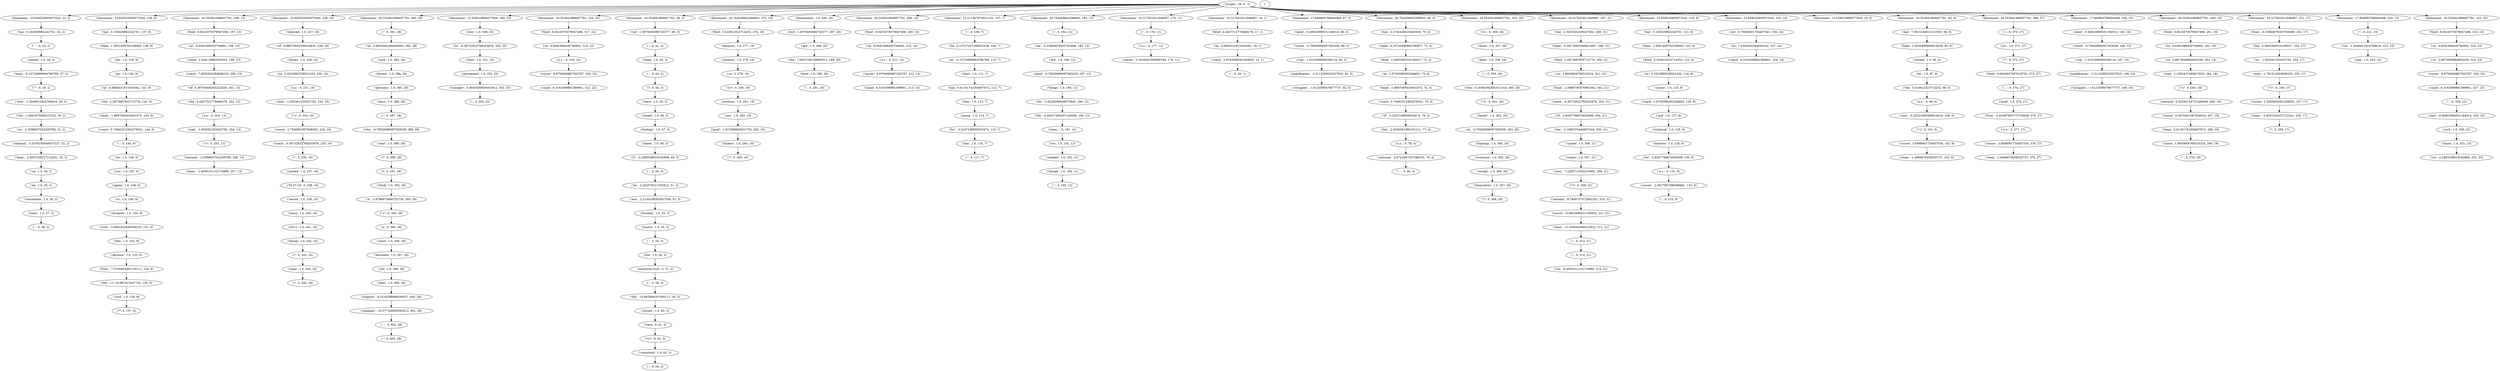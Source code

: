 strict digraph "" {
"('klinsmann', 23.658525905973342, 23, 2)";
"('coach', 2.9745098292384693, 19, 1)";
"('...', 0, 80, 4)";
"('than', 1.0, 399, 28)";
"('any', 1.0, 282, 19)";
"('team', 0.41181741504607672, 268, 18)";
"('.', 0, 313, 21)";
"('.', 0, 64, 3)";
"('fired', 5.524912523714252, 123, 8)";
"('u.s.', 0, 99, 6)";
"('-', 0, 314, 21)";
"('the', -3.1085374446667444, 305, 21)";
"('go', 1.0, 140, 9)";
"('good', -1.913389943631755, 283, 19)";
"('germany', 1.0, 385, 28)";
"('the', 2.2873687855713776, 142, 9)";
"('things', 1.0, 188, 12)";
"('has', 2.3203024339247262, 298, 21)";
"('klinsmann', 23.658525905973342, 136, 9)";
"('u.s.', 0, 131, 8)";
"('via', -8.4509101132718989, 315, 21)";
"('us', 2.8873949984654259, 325, 23)";
"('men', -7.2285712565219402, 308, 21)";
"('u.s.', 0, 231, 16)";
"(',', 0, 55, 3)";
"('!', 0, 259, 17)";
"('was', -2.2144199392957358, 52, 3)";
"('u.s.', 0, 203, 13)";
"('we', 1.0, 192, 12)";
"('.', 0, 20, 1)";
"('.', 0, 43, 3)";
"('as', 4.0884531815453062, 18, 1)";
"('klinsmann', 26.552841968657781, 196, 13)";
"('least', 1.0, 111, 7)";
"('about', 1.0, 48, 3)";
"('manager', -5.4845500650402812, 353, 25)";
"('fired', 4.4457312776666278, 17, 1)";
"('-', 0, 176, 11)";
"('espn', 1.0, 244, 16)";
"('let', 1.0, 139, 9)";
"('world', -0.70926996097583039, 166, 10)";
"('klinsmann', 23.658525905973342, 226, 16)";
"('``', 0, 25, 2)";
"('kelly', 1.0, 358, 26)";
"('.', 0, 133, 8)";
"('head', -2.6886700476962062, 302, 21)";
"('been', 0.10720996964786877, 71, 4)";
"('honest', 1.0, 54, 3)";
"('just', 1.3979400086720377, 287, 20)";
"('soccer', 2.7546801907848302, 234, 16)";
"('you', 1.0, 147, 9)";
"('soccer', -2.0617997398388681, 132, 8)";
"('this', 1.0, 152, 9)";
"('.', 0, 50, 3)";
"(')', 0, 245, 16)";
"('as', 7.4302832384658162, 337, 24)";
"('feelings', 1.0, 47, 3)";
"('men', -0.22521000306914818, 100, 6)";
"('as', 5.2023965338521432, 124, 8)";
"('fired', 9.8416375079047498, 323, 23)";
"('united', 1.0, 306, 21)";
"('.', 0, 354, 25)";
"('as', 4.0884531815453062, 141, 9)";
"('fired', 6.6040937697618762, 373, 27)";
"('klinsmann', 26.552841968657781, 380, 28)";
"('app', 1.0, 223, 15)";
"('from', -7.0195463491129111, 154, 9)";
"('has', 5.183029962242701, 24, 2)";
"('an', 1.0, 35, 2)";
"('klinsmann', 13.528419686577809, 348, 25)";
"('at', -0.10720996964786789, 110, 7)";
"('do', 1.0, 146, 9)";
"('amid', -0.40823996531184914, 165, 10)";
"('disagree', 1.0, 150, 9)";
"('soccer', 6.3670401387526034, 267, 18)";
"('has', 5.183029962242701, 137, 9)";
"(',', 0, 58, 3)";
"('for', -2.6226599046075849, 189, 12)";
"('sack', 1.0, 383, 28)";
"('who', -0.70926996097583039, 388, 28)";
"('klinsmann', 26.552841968657781, 316, 22)";
"('the', -11.741987413047742, 155, 9)";
"(',', 0, 184, 12)";
"('as', 9.6581699430794892, 210, 14)";
"('have', 1.0, 45, 3)";
"('u.s.', 0, 211, 14)";
"('were', 0, 61, 3)";
"('head', -1.9897000433601875, 143, 9)";
"('klinsmann', 26.552841968657781, 39, 3)";
"('klinsmann', 20.764209843288903, 275, 19)";
"('qualification', -1.3113299523037925, 168, 10)";
"(\"n't\", 0, 62, 3)";
"('struggles', -1.6123599479677737, 92, 5)";
"('jurgen', 29, 0, -1)";
"('klinesmann', 1.0, 286, 20)";
"('u.s.', 0, 377, 27)";
"('england', -4.3216299089436037, 400, 28)";
"('.', 0, 38, 2)";
"('klinsmann', 26.552841968657781, 208, 14)";
"('since', 1.0, 240, 16)";
"('u.s.', 0, 319, 22)";
"(\"'s\", 0, 361, 26)";
"('coach', 1.8605664769316324, 269, 18)";
"('that', 1.0, 113, 7)";
"('basis', 1.0, 37, 2)";
"('soccer', 5.1629201560966784, 178, 11)";
"('going', 1.0, 114, 7)";
"('the', 4.4457312776666278, 202, 13)";
"('klinsmann', 22.211367874631122, 107, 7)";
"('been', -0.59176003468814997, 299, 21)";
"('?', 0, 157, 9)";
"('technical', 1.0, 128, 8)";
"('us', 2.8873949984654259, 263, 18)";
"('vs.', 0, 356, 26)";
"('ussf', 1.0, 156, 9)";
"('of', 0.98970004336018835, 228, 16)";
"(\"'s\", 0, 394, 28)";
"('been', 2.9030899869919438, 95, 6)";
"('produce', 1.0, 281, 19)";
"('soccer', 9.9794000867203767, 212, 14)";
"('jur', 1.0, 371, 27)";
"('of', 0.38764005203222629, 201, 13)";
"('did', 1.0, 186, 12)";
"(';', 0, 387, 28)";
"('.', 0, 41, 3)";
"('team', -2.4509101132718989, 207, 13)";
"('the', -10.662806167000117, 59, 3)";
"('duties', 1.0, 229, 16)";
"('soccer', 1.5505602081289052, 257, 17)";
"('fired', 9.8416375079047498, 209, 14)";
"('klinsmann', 20.764209843288903, 183, 12)";
"('soccer', 3.9588001734407534, 378, 27)";
"('head', 2.204119982655925, 199, 13)";
"('america', 1.0, 278, 19)";
"('ca', 0, 279, 19)";
"('head', -1.9897000433601875, 74, 4)";
"('coach', 6.3163398861589801, 213, 14)";
"('the', 5.524912523714252, 98, 6)";
"('desirable', 1.0, 397, 28)";
"('director', 1.0, 129, 8)";
"('better', 1.0, 362, 26)";
"('who', 0.19382002601611314, 360, 26)";
"('parted', 1.0, 26, 2)";
"('immediate', 1.0, 36, 2)";
"('u.s.', 0, 78, 4)";
"('states', 1.0, 307, 21)";
"('with', -1.2940912924769616, 29, 2)";
"('cup', -1.0102999566398116, 167, 10)";
"('of', -3.2247198959355474, 76, 4)";
"('him', 1.0, 116, 7)";
"('usmnt', 1.0, 125, 8)";
"('the', -2.0293561986191211, 77, 4)";
"('he', -3.202576311355612, 51, 3)";
"('klinsmann', 19.317051811946687, 175, 11)";
"('us', 3.6655462488490693, 382, 28)";
"('national', -5.6722687557546525, 79, 4)";
"('a', 0, 395, 28)";
"('--', 0, 370, 27)";
"('manager', -10.377340095392412, 401, 28)";
"('the', 7.6832750158095013, 289, 20)";
"('except', 1.0, 366, 26)";
"('been', 1.5051499783199063, 138, 9)";
"('with', -5.5881825849539233, 151, 9)";
"('men', 2.1092437480817825, 264, 18)";
"('us', -1.003361253452792, 254, 17)";
"('boss', 1.0, 386, 28)";
"('struggles', -1.6123599479677737, 169, 10)";
"('soccer', 9.9794000867203767, 320, 22)";
"('coach', 6.3163398861589801, 321, 22)";
"('fired', 2.2873687855713776, 300, 21)";
"('good', -0.70926996097583039, 187, 12)";
"('kickers', 1.0, 284, 19)";
"('blaming', 1.0, 364, 26)";
"('from', -0.81697003775729948, 376, 27)";
"(';', 0, 236, 16)";
"('next', 1.0, 389, 28)";
"('via', -1.2940912924769616, 222, 15)";
"(\"'s\", 0, 233, 16)";
"('coach', 2.9745098292384693, 126, 8)";
"('national', 0.55294124731449568, 266, 18)";
"('klinsmann', 19.317051811946687, 16, 1)";
"('coach', -0.36732022768203976, 303, 21)";
"('brian', 1.0, 357, 26)";
"('klinsmann', 17.869893780604468, 87, 5)";
"('klinsmann', 20.764209843288903, 69, 4)";
"('coach', 6.3163398861589801, 327, 23)";
"(\"''\", 0, 28, 2)";
"('.', 0, 291, 20)";
"('now', 1.0, 349, 25)";
"(',', 0, 145, 9)";
"('as', 9.6581699430794892, 324, 23)";
"('coach', 6.3163398861589801, 338, 24)";
"('results', 1.0, 60, 3)";
"('coach', -0.36732022768203976, 235, 16)";
"('coach', 0.74662312462479541, 144, 9)";
"('but', 1.0, 56, 3)";
"('?', 0, 390, 28)";
"('i', 0, 44, 3)";
"(\"'s\", 0, 101, 6)";
"('it', -3.6796975660752738, 393, 28)";
"('boot', 1.0, 290, 20)";
"('klinsmann', 26.552841968657781, 355, 26)";
"('coach', 0.74662312462479541, 75, 4)";
"('change', 1.0, 194, 12)";
"('.', 0, 403, 28)";
"('permanent', 1.0, 352, 25)";
"('it', -2.2483338019162868, 49, 3)";
"('and', 1.0, 127, 8)";
"('as', 9.6581699430794892, 318, 22)";
"('has', 3.2745449433640506, 70, 4)";
"('";
"(\"'s\", 0, 265, 18)";
"(\"'\", 0, 372, 27)";
"('team..', 0, 191, 12)";
"('the', 3.3665500316190027, 253, 17)";
"('men', -1.003361253452792, 204, 13)";
"('hiring', 1.0, 242, 16)";
"('klinsmann', 19.317051811946687, 297, 21)";
"('everyone', 1.0, 365, 26)";
"('agree', 1.0, 148, 9)";
"(\"'s\", 0, 256, 17)";
"('axed', 1.0, 375, 27)";
"('their', 1.0, 351, 25)";
"('dang', 1.0, 42, 3)";
"('?', 0, 368, 26)";
"(\"n't\", 0, 280, 19)";
"('i', 0, 391, 28)";
"('because', 1.0, 277, 19)";
"('think', 1.0, 392, 28)";
"(\"'s\", 0, 309, 21)";
"('as', 2.9745098292384693, 73, 4)";
"('consistent', 1.0, 63, 3)";
"('...', 0, 374, 27)";
"('he', 0.13727247168202528, 109, 7)";
"('";
"('soccer', -8.0823996531184932, 311, 21)";
"('record', 1.0, 239, 16)";
"('us', -2.5596637542200789, 31, 2)";
"('relieved', 1.0, 227, 16)";
"('team', -3.4051526227112241, 33, 2)";
"('posted', 1.0, 237, 16)";
"('via', -2.2483338019162868, 332, 23)";
"('has', 7.0915149811213505, 94, 6)";
"('team', -3.4051526227112241, 258, 17)";
"('needed', 1.0, 193, 12)";
"('.', 0, 270, 18)";
"('national', -2.5596637542200789, 206, 13)";
"('for', -3.2247198959355474, 115, 7)";
"('klinsmann', 23.658525905973342, 120, 8)";
"('klinsmann', 23.658525905973342, 335, 24)";
"('-', 0, 221, 15)";
"('out', 0.79588001734407543, 336, 24)";
"('got', 1.0, 288, 20)";
"('times', 1.0, 331, 23)";
"('the', -0.95017495257149598, 190, 12)";
"('amid', -0.40823996531184914, 88, 5)";
"('from', -0.33984878303763688, 252, 17)";
"('mixed', 1.0, 46, 3)";
"('klinsmann', 13.528419686577809, 10, 0)";
"('coach', 7.4302832384658162, 200, 13)";
"('brutally', 1.0, 53, 3)";
"('the', 1.2081875395237525, 30, 2)";
"('he', -0.33984878303763688, 185, 12)";
"('or', 1.0, 149, 9)";
"('qualification', -1.3113299523037925, 91, 5)";
"('u.s.', 0, 177, 11)";
"('team', -11.039092698225822, 312, 21)";
"('more', 1.0, 396, 28)";
"('as', 5.2023965338521432, 230, 16)";
"('klinsmann', 26.552841968657781, 93, 6)";
"('of', -3.8267798872635099, 304, 21)";
"('soccer', 9.9794000867203767, 326, 23)";
"('klinsmann', 26.552841968657781, 369, 27)";
"('as', 9.6581699430794892, 198, 13)";
"('as', 9.6581699430794892, 262, 18)";
"('national', -8.7848737572892261, 310, 21)";
"('-', 0, 328, 23)";
"('by', 1.0, 97, 6)";
"('on', 1.0, 34, 2)";
"('has', 0.41181741504607672, 112, 7)";
"('fired', 9.8416375079047498, 317, 22)";
"('?', 0, 285, 19)";
"('klinsmann', 17.869893780604468, 164, 10)";
"('out', 1.3979400086720377, 40, 3)";
"('execution-wise', 0, 57, 3)";
"('men', -1.003361253452792, 232, 16)";
"('fired', 3.3665500316190027, 72, 4)";
"('klinsmann', 26.552841968657781, 260, 18)";
"('cup', -1.0102999566398116, 90, 5)";
"('york', 1.0, 330, 23)";
"('team', -1.4966676038325737, 103, 6)";
"('national', -3.3378150046037227, 32, 2)";
"('55-27-16', 0, 238, 16)";
"('.', 0, 195, 12)";
"('fired', 9.8416375079047498, 197, 13)";
"('ways', -0.10720996964786789, 27, 2)";
"(\"'s\", 0, 205, 13)";
"('at', -0.70926996097583039, 363, 26)";
"('.', 0, 117, 7)";
"('sacked', 1.0, 96, 6)";
"('(', 0, 243, 16)";
"('former', 1.0, 384, 28)";
"('world', -0.70926996097583039, 89, 5)";
"('klinsmann', 19.317051811946687, 251, 17)";
"('been', 1.5051499783199063, 122, 8)";
"('2011', 1.0, 241, 16)";
"('new', -0.40823996531184914, 329, 23)";
"('for', -3.8267798872635099, 130, 8)";
"('fired', 9.8416375079047498, 261, 18)";
"('klinsmann', 17.869893780604468, 220, 15)";
"('themselves', 1.0, 367, 26)";
"('has', 5.183029962242701, 121, 8)";
"('team', -1.4966676038325737, 379, 27)";
"('.', 0, 108, 7)";
"('soccer', 3.9588001734407534, 102, 6)";
"('...', 0, 402, 28)";
"('fired', 5.524912523714252, 276, 19)";
"('as', 1.8605664769316324, 301, 21)";
"('as', -0.36732022768203976, 350, 25)";
"('decision', 1.0, 153, 9)";
"('men', -1.781512503836435, 255, 17)";
"('job', 1.0, 398, 28)";
"('klinsmann', 26.552841968657781, 322, 23)";
"('klinsmann', 23.658525905973342, 23, 2)" -> "('has', 5.183029962242701, 24, 2)";
"('coach', 2.9745098292384693, 19, 1)" -> "('.', 0, 20, 1)";
"('than', 1.0, 399, 28)" -> "('england', -4.3216299089436037, 400, 28)";
"('any', 1.0, 282, 19)" -> "('good', -1.913389943631755, 283, 19)";
"('team', 0.41181741504607672, 268, 18)" -> "('coach', 1.8605664769316324, 269, 18)";
"('.', 0, 313, 21)" -> "('-', 0, 314, 21)";
"('fired', 5.524912523714252, 123, 8)" -> "('as', 5.2023965338521432, 124, 8)";
"('u.s.', 0, 99, 6)" -> "('men', -0.22521000306914818, 100, 6)";
"('-', 0, 314, 21)" -> "('via', -8.4509101132718989, 315, 21)";
"('the', -3.1085374446667444, 305, 21)" -> "('united', 1.0, 306, 21)";
"('go', 1.0, 140, 9)" -> "('as', 4.0884531815453062, 141, 9)";
"('good', -1.913389943631755, 283, 19)" -> "('kickers', 1.0, 284, 19)";
"('germany', 1.0, 385, 28)" -> "('boss', 1.0, 386, 28)";
"('the', 2.2873687855713776, 142, 9)" -> "('head', -1.9897000433601875, 143, 9)";
"('things', 1.0, 188, 12)" -> "('for', -2.6226599046075849, 189, 12)";
"('has', 2.3203024339247262, 298, 21)" -> "('been', -0.59176003468814997, 299, 21)";
"('klinsmann', 23.658525905973342, 136, 9)" -> "('has', 5.183029962242701, 137, 9)";
"('u.s.', 0, 131, 8)" -> "('soccer', -2.0617997398388681, 132, 8)";
"('us', 2.8873949984654259, 325, 23)" -> "('soccer', 9.9794000867203767, 326, 23)";
"('men', -7.2285712565219402, 308, 21)" -> "(\"'s\", 0, 309, 21)";
"('u.s.', 0, 231, 16)" -> "('men', -1.003361253452792, 232, 16)";
"(',', 0, 55, 3)" -> "('but', 1.0, 56, 3)";
"('was', -2.2144199392957358, 52, 3)" -> "('brutally', 1.0, 53, 3)";
"('u.s.', 0, 203, 13)" -> "('men', -1.003361253452792, 204, 13)";
"('we', 1.0, 192, 12)" -> "('needed', 1.0, 193, 12)";
"('.', 0, 43, 3)" -> "('i', 0, 44, 3)";
"('as', 4.0884531815453062, 18, 1)" -> "('coach', 2.9745098292384693, 19, 1)";
"('klinsmann', 26.552841968657781, 196, 13)" -> "('fired', 9.8416375079047498, 197, 13)";
"('least', 1.0, 111, 7)" -> "('has', 0.41181741504607672, 112, 7)";
"('about', 1.0, 48, 3)" -> "('it', -2.2483338019162868, 49, 3)";
"('manager', -5.4845500650402812, 353, 25)" -> "('.', 0, 354, 25)";
"('fired', 4.4457312776666278, 17, 1)" -> "('as', 4.0884531815453062, 18, 1)";
"('-', 0, 176, 11)" -> "('u.s.', 0, 177, 11)";
"('espn', 1.0, 244, 16)" -> "(')', 0, 245, 16)";
"('let', 1.0, 139, 9)" -> "('go', 1.0, 140, 9)";
"('world', -0.70926996097583039, 166, 10)" -> "('cup', -1.0102999566398116, 167, 10)";
"('klinsmann', 23.658525905973342, 226, 16)" -> "('relieved', 1.0, 227, 16)";
"('``', 0, 25, 2)" -> "('parted', 1.0, 26, 2)";
"('kelly', 1.0, 358, 26)" -> "(':', 0, 359, 26)";
"('head', -2.6886700476962062, 302, 21)" -> "('coach', -0.36732022768203976, 303, 21)";
"('been', 0.10720996964786877, 71, 4)" -> "('fired', 3.3665500316190027, 72, 4)";
"('honest', 1.0, 54, 3)" -> "(',', 0, 55, 3)";
"('just', 1.3979400086720377, 287, 20)" -> "('got', 1.0, 288, 20)";
"('soccer', 2.7546801907848302, 234, 16)" -> "('coach', -0.36732022768203976, 235, 16)";
"('you', 1.0, 147, 9)" -> "('agree', 1.0, 148, 9)";
"('soccer', -2.0617997398388681, 132, 8)" -> "('.', 0, 133, 8)";
"('this', 1.0, 152, 9)" -> "('decision', 1.0, 153, 9)";
"('.', 0, 50, 3)" -> "('he', -3.202576311355612, 51, 3)";
"('as', 7.4302832384658162, 337, 24)" -> "('coach', 6.3163398861589801, 338, 24)";
"('feelings', 1.0, 47, 3)" -> "('about', 1.0, 48, 3)";
"('men', -0.22521000306914818, 100, 6)" -> "(\"'s\", 0, 101, 6)";
"('as', 5.2023965338521432, 124, 8)" -> "('usmnt', 1.0, 125, 8)";
"('fired', 9.8416375079047498, 323, 23)" -> "('as', 9.6581699430794892, 324, 23)";
"('united', 1.0, 306, 21)" -> "('states', 1.0, 307, 21)";
"('as', 4.0884531815453062, 141, 9)" -> "('the', 2.2873687855713776, 142, 9)";
"('fired', 6.6040937697618762, 373, 27)" -> "('...', 0, 374, 27)";
"('klinsmann', 26.552841968657781, 380, 28)" -> "(':', 0, 381, 28)";
"('from', -7.0195463491129111, 154, 9)" -> "('the', -11.741987413047742, 155, 9)";
"('has', 5.183029962242701, 24, 2)" -> "('``', 0, 25, 2)";
"('an', 1.0, 35, 2)" -> "('immediate', 1.0, 36, 2)";
"('klinsmann', 13.528419686577809, 348, 25)" -> "('now', 1.0, 349, 25)";
"('at', -0.10720996964786789, 110, 7)" -> "('least', 1.0, 111, 7)";
"('do', 1.0, 146, 9)" -> "('you', 1.0, 147, 9)";
"('amid', -0.40823996531184914, 165, 10)" -> "('world', -0.70926996097583039, 166, 10)";
"('disagree', 1.0, 150, 9)" -> "('with', -5.5881825849539233, 151, 9)";
"('soccer', 6.3670401387526034, 267, 18)" -> "('team', 0.41181741504607672, 268, 18)";
"('has', 5.183029962242701, 137, 9)" -> "('been', 1.5051499783199063, 138, 9)";
"(',', 0, 58, 3)" -> "('the', -10.662806167000117, 59, 3)";
"('for', -2.6226599046075849, 189, 12)" -> "('the', -0.95017495257149598, 190, 12)";
"('sack', 1.0, 383, 28)" -> "('former', 1.0, 384, 28)";
"('who', -0.70926996097583039, 388, 28)" -> "('next', 1.0, 389, 28)";
"('klinsmann', 26.552841968657781, 316, 22)" -> "('fired', 9.8416375079047498, 317, 22)";
"('the', -11.741987413047742, 155, 9)" -> "('ussf', 1.0, 156, 9)";
"(',', 0, 184, 12)" -> "('he', -0.33984878303763688, 185, 12)";
"('as', 9.6581699430794892, 210, 14)" -> "('u.s.', 0, 211, 14)";
"('have', 1.0, 45, 3)" -> "('mixed', 1.0, 46, 3)";
"('u.s.', 0, 211, 14)" -> "('soccer', 9.9794000867203767, 212, 14)";
"('were', 0, 61, 3)" -> "(\"n't\", 0, 62, 3)";
"('head', -1.9897000433601875, 143, 9)" -> "('coach', 0.74662312462479541, 144, 9)";
"('klinsmann', 26.552841968657781, 39, 3)" -> "('out', 1.3979400086720377, 40, 3)";
"('klinsmann', 20.764209843288903, 275, 19)" -> "('fired', 5.524912523714252, 276, 19)";
"('qualification', -1.3113299523037925, 168, 10)" -> "('struggles', -1.6123599479677737, 169, 10)";
"(\"n't\", 0, 62, 3)" -> "('consistent', 1.0, 63, 3)";
"('jurgen', 29, 0, -1)" -> "('klinsmann', 23.658525905973342, 23, 2)";
"('jurgen', 29, 0, -1)" -> "('klinsmann', 17.869893780604468, 164, 10)";
"('jurgen', 29, 0, -1)" -> "('klinsmann', 26.552841968657781, 316, 22)";
"('jurgen', 29, 0, -1)" -> "('klinsmann', 26.552841968657781, 355, 26)";
"('jurgen', 29, 0, -1)" -> "('klinsmann', 26.552841968657781, 260, 18)";
"('jurgen', 29, 0, -1)" -> "('klinesmann', 1.0, 286, 20)";
"('jurgen', 29, 0, -1)" -> "('klinsmann', 23.658525905973342, 226, 16)";
"('jurgen', 29, 0, -1)" -> "('klinsmann', 23.658525905973342, 120, 8)";
"('jurgen', 29, 0, -1)" -> "('klinsmann', 23.658525905973342, 335, 24)";
"('jurgen', 29, 0, -1)" -> "('klinsmann', 20.764209843288903, 183, 12)";
"('jurgen', 29, 0, -1)" -> "('klinsmann', 26.552841968657781, 39, 3)";
"('jurgen', 29, 0, -1)" -> "('klinsmann', 20.764209843288903, 275, 19)";
"('jurgen', 29, 0, -1)" -> "('klinsmann', 26.552841968657781, 322, 23)";
"('jurgen', 29, 0, -1)" -> "('klinsmann', 19.317051811946687, 297, 21)";
"('jurgen', 29, 0, -1)" -> "('klinsmann', 13.528419686577809, 10, 0)";
"('jurgen', 29, 0, -1)" -> "('klinsmann', 19.317051811946687, 251, 17)";
"('jurgen', 29, 0, -1)" -> "('klinsmann', 19.317051811946687, 16, 1)";
"('jurgen', 29, 0, -1)" -> "('klinsmann', 23.658525905973342, 136, 9)";
"('jurgen', 29, 0, -1)" -> "('klinsmann', 26.552841968657781, 208, 14)";
"('jurgen', 29, 0, -1)" -> "('klinsmann', 26.552841968657781, 380, 28)";
"('jurgen', 29, 0, -1)" -> "('klinsmann', 17.869893780604468, 87, 5)";
"('jurgen', 29, 0, -1)" -> "('klinsmann', 20.764209843288903, 69, 4)";
"('jurgen', 29, 0, -1)" -> "('klinsmann', 17.869893780604468, 220, 15)";
"('jurgen', 29, 0, -1)" -> "('klinsmann', 26.552841968657781, 93, 6)";
"('jurgen', 29, 0, -1)" -> "('klinsmann', 22.211367874631122, 107, 7)";
"('jurgen', 29, 0, -1)" -> "('klinsmann', 26.552841968657781, 369, 27)";
"('jurgen', 29, 0, -1)" -> "('klinsmann', 26.552841968657781, 196, 13)";
"('jurgen', 29, 0, -1)" -> "('klinsmann', 13.528419686577809, 348, 25)";
"('jurgen', 29, 0, -1)" -> "('klinsmann', 19.317051811946687, 175, 11)";
"('klinesmann', 1.0, 286, 20)" -> "('just', 1.3979400086720377, 287, 20)";
"('u.s.', 0, 377, 27)" -> "('soccer', 3.9588001734407534, 378, 27)";
"('england', -4.3216299089436037, 400, 28)" -> "('manager', -10.377340095392412, 401, 28)";
"('klinsmann', 26.552841968657781, 208, 14)" -> "('fired', 9.8416375079047498, 209, 14)";
"('since', 1.0, 240, 16)" -> "('2011', 1.0, 241, 16)";
"('u.s.', 0, 319, 22)" -> "('soccer', 9.9794000867203767, 320, 22)";
"(\"'s\", 0, 361, 26)" -> "('better', 1.0, 362, 26)";
"('coach', 1.8605664769316324, 269, 18)" -> "('.', 0, 270, 18)";
"('that', 1.0, 113, 7)" -> "('going', 1.0, 114, 7)";
"('basis', 1.0, 37, 2)" -> "('.', 0, 38, 2)";
"('going', 1.0, 114, 7)" -> "('for', -3.2247198959355474, 115, 7)";
"('the', 4.4457312776666278, 202, 13)" -> "('u.s.', 0, 203, 13)";
"('klinsmann', 22.211367874631122, 107, 7)" -> "('.', 0, 108, 7)";
"('been', -0.59176003468814997, 299, 21)" -> "('fired', 2.2873687855713776, 300, 21)";
"('technical', 1.0, 128, 8)" -> "('director', 1.0, 129, 8)";
"('us', 2.8873949984654259, 263, 18)" -> "('men', 2.1092437480817825, 264, 18)";
"('vs.', 0, 356, 26)" -> "('brian', 1.0, 357, 26)";
"('ussf', 1.0, 156, 9)" -> "('?', 0, 157, 9)";
"('of', 0.98970004336018835, 228, 16)" -> "('duties', 1.0, 229, 16)";
"(\"'s\", 0, 394, 28)" -> "('a', 0, 395, 28)";
"('been', 2.9030899869919438, 95, 6)" -> "('sacked', 1.0, 96, 6)";
"('produce', 1.0, 281, 19)" -> "('any', 1.0, 282, 19)";
"('soccer', 9.9794000867203767, 212, 14)" -> "('coach', 6.3163398861589801, 213, 14)";
"('jur', 1.0, 371, 27)" -> "(\"'\", 0, 372, 27)";
"('of', 0.38764005203222629, 201, 13)" -> "('the', 4.4457312776666278, 202, 13)";
"('did', 1.0, 186, 12)" -> "('good', -0.70926996097583039, 187, 12)";
"(';', 0, 387, 28)" -> "('who', -0.70926996097583039, 388, 28)";
"('.', 0, 41, 3)" -> "('dang', 1.0, 42, 3)";
"('the', -10.662806167000117, 59, 3)" -> "('results', 1.0, 60, 3)";
"('duties', 1.0, 229, 16)" -> "('as', 5.2023965338521432, 230, 16)";
"('soccer', 1.5505602081289052, 257, 17)" -> "('team', -3.4051526227112241, 258, 17)";
"('fired', 9.8416375079047498, 209, 14)" -> "('as', 9.6581699430794892, 210, 14)";
"('klinsmann', 20.764209843288903, 183, 12)" -> "(',', 0, 184, 12)";
"('soccer', 3.9588001734407534, 378, 27)" -> "('team', -1.4966676038325737, 379, 27)";
"('head', 2.204119982655925, 199, 13)" -> "('coach', 7.4302832384658162, 200, 13)";
"('america', 1.0, 278, 19)" -> "('ca', 0, 279, 19)";
"('ca', 0, 279, 19)" -> "(\"n't\", 0, 280, 19)";
"('head', -1.9897000433601875, 74, 4)" -> "('coach', 0.74662312462479541, 75, 4)";
"('the', 5.524912523714252, 98, 6)" -> "('u.s.', 0, 99, 6)";
"('desirable', 1.0, 397, 28)" -> "('job', 1.0, 398, 28)";
"('director', 1.0, 129, 8)" -> "('for', -3.8267798872635099, 130, 8)";
"('better', 1.0, 362, 26)" -> "('at', -0.70926996097583039, 363, 26)";
"('who', 0.19382002601611314, 360, 26)" -> "(\"'s\", 0, 361, 26)";
"('parted', 1.0, 26, 2)" -> "('ways', -0.10720996964786789, 27, 2)";
"('immediate', 1.0, 36, 2)" -> "('basis', 1.0, 37, 2)";
"('u.s.', 0, 78, 4)" -> "('national', -5.6722687557546525, 79, 4)";
"('states', 1.0, 307, 21)" -> "('men', -7.2285712565219402, 308, 21)";
"('with', -1.2940912924769616, 29, 2)" -> "('the', 1.2081875395237525, 30, 2)";
"('cup', -1.0102999566398116, 167, 10)" -> "('qualification', -1.3113299523037925, 168, 10)";
"('of', -3.2247198959355474, 76, 4)" -> "('the', -2.0293561986191211, 77, 4)";
"('him', 1.0, 116, 7)" -> "('.', 0, 117, 7)";
"('usmnt', 1.0, 125, 8)" -> "('coach', 2.9745098292384693, 126, 8)";
"('the', -2.0293561986191211, 77, 4)" -> "('u.s.', 0, 78, 4)";
"('he', -3.202576311355612, 51, 3)" -> "('was', -2.2144199392957358, 52, 3)";
"('klinsmann', 19.317051811946687, 175, 11)" -> "('-', 0, 176, 11)";
"('us', 3.6655462488490693, 382, 28)" -> "('sack', 1.0, 383, 28)";
"('national', -5.6722687557546525, 79, 4)" -> "('...', 0, 80, 4)";
"('a', 0, 395, 28)" -> "('more', 1.0, 396, 28)";
"('--', 0, 370, 27)" -> "('jur', 1.0, 371, 27)";
"('manager', -10.377340095392412, 401, 28)" -> "('...', 0, 402, 28)";
"('the', 7.6832750158095013, 289, 20)" -> "('boot', 1.0, 290, 20)";
"('except', 1.0, 366, 26)" -> "('themselves', 1.0, 367, 26)";
"('been', 1.5051499783199063, 138, 9)" -> "('let', 1.0, 139, 9)";
"('with', -5.5881825849539233, 151, 9)" -> "('this', 1.0, 152, 9)";
"('men', 2.1092437480817825, 264, 18)" -> "(\"'s\", 0, 265, 18)";
"('us', -1.003361253452792, 254, 17)" -> "('men', -1.781512503836435, 255, 17)";
"('boss', 1.0, 386, 28)" -> "(';', 0, 387, 28)";
"('soccer', 9.9794000867203767, 320, 22)" -> "('coach', 6.3163398861589801, 321, 22)";
"('fired', 2.2873687855713776, 300, 21)" -> "('as', 1.8605664769316324, 301, 21)";
"('good', -0.70926996097583039, 187, 12)" -> "('things', 1.0, 188, 12)";
"('kickers', 1.0, 284, 19)" -> "('?', 0, 285, 19)";
"('blaming', 1.0, 364, 26)" -> "('everyone', 1.0, 365, 26)";
"('from', -0.81697003775729948, 376, 27)" -> "('u.s.', 0, 377, 27)";
"(';', 0, 236, 16)" -> "('posted', 1.0, 237, 16)";
"('next', 1.0, 389, 28)" -> "('?', 0, 390, 28)";
"('via', -1.2940912924769616, 222, 15)" -> "('app', 1.0, 223, 15)";
"(\"'s\", 0, 233, 16)" -> "('soccer', 2.7546801907848302, 234, 16)";
"('coach', 2.9745098292384693, 126, 8)" -> "('and', 1.0, 127, 8)";
"('national', 0.55294124731449568, 266, 18)" -> "('soccer', 6.3670401387526034, 267, 18)";
"('klinsmann', 19.317051811946687, 16, 1)" -> "('fired', 4.4457312776666278, 17, 1)";
"('coach', -0.36732022768203976, 303, 21)" -> "('of', -3.8267798872635099, 304, 21)";
"('brian', 1.0, 357, 26)" -> "('kelly', 1.0, 358, 26)";
"('klinsmann', 17.869893780604468, 87, 5)" -> "('amid', -0.40823996531184914, 88, 5)";
"('klinsmann', 20.764209843288903, 69, 4)" -> "('has', 3.2745449433640506, 70, 4)";
"('coach', 6.3163398861589801, 327, 23)" -> "('-', 0, 328, 23)";
"(\"''\", 0, 28, 2)" -> "('with', -1.2940912924769616, 29, 2)";
"('now', 1.0, 349, 25)" -> "('as', -0.36732022768203976, 350, 25)";
"(',', 0, 145, 9)" -> "('do', 1.0, 146, 9)";
"('as', 9.6581699430794892, 324, 23)" -> "('us', 2.8873949984654259, 325, 23)";
"('results', 1.0, 60, 3)" -> "('were', 0, 61, 3)";
"('coach', -0.36732022768203976, 235, 16)" -> "(';', 0, 236, 16)";
"('coach', 0.74662312462479541, 144, 9)" -> "(',', 0, 145, 9)";
"('but', 1.0, 56, 3)" -> "('execution-wise', 0, 57, 3)";
"('?', 0, 390, 28)" -> "('i', 0, 391, 28)";
"('i', 0, 44, 3)" -> "('have', 1.0, 45, 3)";
"(\"'s\", 0, 101, 6)" -> "('soccer', 3.9588001734407534, 102, 6)";
"('it', -3.6796975660752738, 393, 28)" -> "(\"'s\", 0, 394, 28)";
"('boot', 1.0, 290, 20)" -> "('.', 0, 291, 20)";
"('klinsmann', 26.552841968657781, 355, 26)" -> "('vs.', 0, 356, 26)";
"('coach', 0.74662312462479541, 75, 4)" -> "('of', -3.2247198959355474, 76, 4)";
"('change', 1.0, 194, 12)" -> "('.', 0, 195, 12)";
"('permanent', 1.0, 352, 25)" -> "('manager', -5.4845500650402812, 353, 25)";
"('it', -2.2483338019162868, 49, 3)" -> "('.', 0, 50, 3)";
"('and', 1.0, 127, 8)" -> "('technical', 1.0, 128, 8)";
"('as', 9.6581699430794892, 318, 22)" -> "('u.s.', 0, 319, 22)";
"('has', 3.2745449433640506, 70, 4)" -> "('been', 0.10720996964786877, 71, 4)";
"(':', 0, 359, 26)" -> "('who', 0.19382002601611314, 360, 26)";
"(\"'s\", 0, 265, 18)" -> "('national', 0.55294124731449568, 266, 18)";
"(\"'\", 0, 372, 27)" -> "('fired', 6.6040937697618762, 373, 27)";
"('team..', 0, 191, 12)" -> "('we', 1.0, 192, 12)";
"('the', 3.3665500316190027, 253, 17)" -> "('us', -1.003361253452792, 254, 17)";
"('men', -1.003361253452792, 204, 13)" -> "(\"'s\", 0, 205, 13)";
"('hiring', 1.0, 242, 16)" -> "('(', 0, 243, 16)";
"('klinsmann', 19.317051811946687, 297, 21)" -> "('has', 2.3203024339247262, 298, 21)";
"('everyone', 1.0, 365, 26)" -> "('except', 1.0, 366, 26)";
"('agree', 1.0, 148, 9)" -> "('or', 1.0, 149, 9)";
"(\"'s\", 0, 256, 17)" -> "('soccer', 1.5505602081289052, 257, 17)";
"('axed', 1.0, 375, 27)" -> "('from', -0.81697003775729948, 376, 27)";
"('their', 1.0, 351, 25)" -> "('permanent', 1.0, 352, 25)";
"('dang', 1.0, 42, 3)" -> "('.', 0, 43, 3)";
"(\"n't\", 0, 280, 19)" -> "('produce', 1.0, 281, 19)";
"('i', 0, 391, 28)" -> "('think', 1.0, 392, 28)";
"('because', 1.0, 277, 19)" -> "('america', 1.0, 278, 19)";
"('think', 1.0, 392, 28)" -> "('it', -3.6796975660752738, 393, 28)";
"(\"'s\", 0, 309, 21)" -> "('national', -8.7848737572892261, 310, 21)";
"('as', 2.9745098292384693, 73, 4)" -> "('head', -1.9897000433601875, 74, 4)";
"('consistent', 1.0, 63, 3)" -> "('.', 0, 64, 3)";
"('...', 0, 374, 27)" -> "('axed', 1.0, 375, 27)";
"('he', 0.13727247168202528, 109, 7)" -> "('at', -0.10720996964786789, 110, 7)";
"(':', 0, 381, 28)" -> "('us', 3.6655462488490693, 382, 28)";
"('soccer', -8.0823996531184932, 311, 21)" -> "('team', -11.039092698225822, 312, 21)";
"('record', 1.0, 239, 16)" -> "('since', 1.0, 240, 16)";
"('us', -2.5596637542200789, 31, 2)" -> "('national', -3.3378150046037227, 32, 2)";
"('relieved', 1.0, 227, 16)" -> "('of', 0.98970004336018835, 228, 16)";
"('team', -3.4051526227112241, 33, 2)" -> "('on', 1.0, 34, 2)";
"('posted', 1.0, 237, 16)" -> "('55-27-16', 0, 238, 16)";
"('has', 7.0915149811213505, 94, 6)" -> "('been', 2.9030899869919438, 95, 6)";
"('team', -3.4051526227112241, 258, 17)" -> "('!', 0, 259, 17)";
"('needed', 1.0, 193, 12)" -> "('change', 1.0, 194, 12)";
"('national', -2.5596637542200789, 206, 13)" -> "('team', -2.4509101132718989, 207, 13)";
"('for', -3.2247198959355474, 115, 7)" -> "('him', 1.0, 116, 7)";
"('klinsmann', 23.658525905973342, 120, 8)" -> "('has', 5.183029962242701, 121, 8)";
"('klinsmann', 23.658525905973342, 335, 24)" -> "('out', 0.79588001734407543, 336, 24)";
"('-', 0, 221, 15)" -> "('via', -1.2940912924769616, 222, 15)";
"('out', 0.79588001734407543, 336, 24)" -> "('as', 7.4302832384658162, 337, 24)";
"('got', 1.0, 288, 20)" -> "('the', 7.6832750158095013, 289, 20)";
"('times', 1.0, 331, 23)" -> "('via', -2.2483338019162868, 332, 23)";
"('the', -0.95017495257149598, 190, 12)" -> "('team..', 0, 191, 12)";
"('amid', -0.40823996531184914, 88, 5)" -> "('world', -0.70926996097583039, 89, 5)";
"('from', -0.33984878303763688, 252, 17)" -> "('the', 3.3665500316190027, 253, 17)";
"('mixed', 1.0, 46, 3)" -> "('feelings', 1.0, 47, 3)";
"('coach', 7.4302832384658162, 200, 13)" -> "('of', 0.38764005203222629, 201, 13)";
"('brutally', 1.0, 53, 3)" -> "('honest', 1.0, 54, 3)";
"('the', 1.2081875395237525, 30, 2)" -> "('us', -2.5596637542200789, 31, 2)";
"('he', -0.33984878303763688, 185, 12)" -> "('did', 1.0, 186, 12)";
"('or', 1.0, 149, 9)" -> "('disagree', 1.0, 150, 9)";
"('qualification', -1.3113299523037925, 91, 5)" -> "('struggles', -1.6123599479677737, 92, 5)";
"('u.s.', 0, 177, 11)" -> "('soccer', 5.1629201560966784, 178, 11)";
"('team', -11.039092698225822, 312, 21)" -> "('.', 0, 313, 21)";
"('more', 1.0, 396, 28)" -> "('desirable', 1.0, 397, 28)";
"('as', 5.2023965338521432, 230, 16)" -> "('u.s.', 0, 231, 16)";
"('klinsmann', 26.552841968657781, 93, 6)" -> "('has', 7.0915149811213505, 94, 6)";
"('of', -3.8267798872635099, 304, 21)" -> "('the', -3.1085374446667444, 305, 21)";
"('soccer', 9.9794000867203767, 326, 23)" -> "('coach', 6.3163398861589801, 327, 23)";
"('klinsmann', 26.552841968657781, 369, 27)" -> "('--', 0, 370, 27)";
"('as', 9.6581699430794892, 198, 13)" -> "('head', 2.204119982655925, 199, 13)";
"('as', 9.6581699430794892, 262, 18)" -> "('us', 2.8873949984654259, 263, 18)";
"('national', -8.7848737572892261, 310, 21)" -> "('soccer', -8.0823996531184932, 311, 21)";
"('-', 0, 328, 23)" -> "('new', -0.40823996531184914, 329, 23)";
"('by', 1.0, 97, 6)" -> "('the', 5.524912523714252, 98, 6)";
"('on', 1.0, 34, 2)" -> "('an', 1.0, 35, 2)";
"('has', 0.41181741504607672, 112, 7)" -> "('that', 1.0, 113, 7)";
"('fired', 9.8416375079047498, 317, 22)" -> "('as', 9.6581699430794892, 318, 22)";
"('klinsmann', 17.869893780604468, 164, 10)" -> "('amid', -0.40823996531184914, 165, 10)";
"('out', 1.3979400086720377, 40, 3)" -> "('.', 0, 41, 3)";
"('execution-wise', 0, 57, 3)" -> "(',', 0, 58, 3)";
"('men', -1.003361253452792, 232, 16)" -> "(\"'s\", 0, 233, 16)";
"('fired', 3.3665500316190027, 72, 4)" -> "('as', 2.9745098292384693, 73, 4)";
"('klinsmann', 26.552841968657781, 260, 18)" -> "('fired', 9.8416375079047498, 261, 18)";
"('cup', -1.0102999566398116, 90, 5)" -> "('qualification', -1.3113299523037925, 91, 5)";
"('york', 1.0, 330, 23)" -> "('times', 1.0, 331, 23)";
"('national', -3.3378150046037227, 32, 2)" -> "('team', -3.4051526227112241, 33, 2)";
"('55-27-16', 0, 238, 16)" -> "('record', 1.0, 239, 16)";
"('fired', 9.8416375079047498, 197, 13)" -> "('as', 9.6581699430794892, 198, 13)";
"('ways', -0.10720996964786789, 27, 2)" -> "(\"''\", 0, 28, 2)";
"(\"'s\", 0, 205, 13)" -> "('national', -2.5596637542200789, 206, 13)";
"('at', -0.70926996097583039, 363, 26)" -> "('blaming', 1.0, 364, 26)";
"('sacked', 1.0, 96, 6)" -> "('by', 1.0, 97, 6)";
"('(', 0, 243, 16)" -> "('espn', 1.0, 244, 16)";
"('former', 1.0, 384, 28)" -> "('germany', 1.0, 385, 28)";
"('world', -0.70926996097583039, 89, 5)" -> "('cup', -1.0102999566398116, 90, 5)";
"('klinsmann', 19.317051811946687, 251, 17)" -> "('from', -0.33984878303763688, 252, 17)";
"('been', 1.5051499783199063, 122, 8)" -> "('fired', 5.524912523714252, 123, 8)";
"('2011', 1.0, 241, 16)" -> "('hiring', 1.0, 242, 16)";
"('new', -0.40823996531184914, 329, 23)" -> "('york', 1.0, 330, 23)";
"('for', -3.8267798872635099, 130, 8)" -> "('u.s.', 0, 131, 8)";
"('fired', 9.8416375079047498, 261, 18)" -> "('as', 9.6581699430794892, 262, 18)";
"('klinsmann', 17.869893780604468, 220, 15)" -> "('-', 0, 221, 15)";
"('themselves', 1.0, 367, 26)" -> "('?', 0, 368, 26)";
"('has', 5.183029962242701, 121, 8)" -> "('been', 1.5051499783199063, 122, 8)";
"('.', 0, 108, 7)" -> "('he', 0.13727247168202528, 109, 7)";
"('soccer', 3.9588001734407534, 102, 6)" -> "('team', -1.4966676038325737, 103, 6)";
"('...', 0, 402, 28)" -> "('.', 0, 403, 28)";
"('fired', 5.524912523714252, 276, 19)" -> "('because', 1.0, 277, 19)";
"('as', 1.8605664769316324, 301, 21)" -> "('head', -2.6886700476962062, 302, 21)";
"('as', -0.36732022768203976, 350, 25)" -> "('their', 1.0, 351, 25)";
"('decision', 1.0, 153, 9)" -> "('from', -7.0195463491129111, 154, 9)";
"('men', -1.781512503836435, 255, 17)" -> "(\"'s\", 0, 256, 17)";
"('job', 1.0, 398, 28)" -> "('than', 1.0, 399, 28)";
"('klinsmann', 26.552841968657781, 322, 23)" -> "('fired', 9.8416375079047498, 323, 23)";
}
